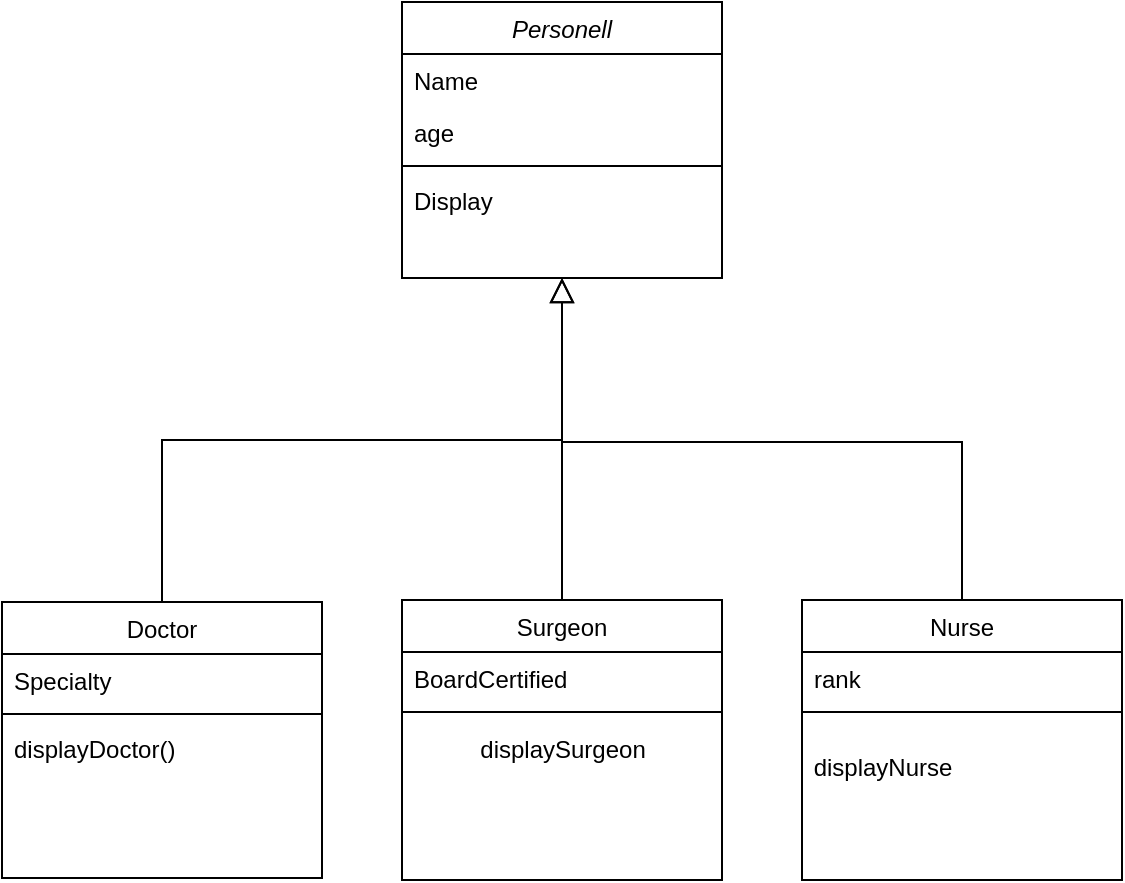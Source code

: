 <mxfile version="22.0.3" type="device">
  <diagram id="C5RBs43oDa-KdzZeNtuy" name="Page-1">
    <mxGraphModel dx="1434" dy="854" grid="1" gridSize="10" guides="1" tooltips="1" connect="1" arrows="1" fold="1" page="1" pageScale="1" pageWidth="827" pageHeight="1169" math="0" shadow="0">
      <root>
        <mxCell id="WIyWlLk6GJQsqaUBKTNV-0" />
        <mxCell id="WIyWlLk6GJQsqaUBKTNV-1" parent="WIyWlLk6GJQsqaUBKTNV-0" />
        <mxCell id="5GGwj4HAgpR7J3gIFafJ-4" value="Personell" style="swimlane;fontStyle=2;align=center;verticalAlign=top;childLayout=stackLayout;horizontal=1;startSize=26;horizontalStack=0;resizeParent=1;resizeLast=0;collapsible=1;marginBottom=0;rounded=0;shadow=0;strokeWidth=1;" vertex="1" parent="WIyWlLk6GJQsqaUBKTNV-1">
          <mxGeometry x="360" y="240" width="160" height="138" as="geometry">
            <mxRectangle x="230" y="140" width="160" height="26" as="alternateBounds" />
          </mxGeometry>
        </mxCell>
        <mxCell id="5GGwj4HAgpR7J3gIFafJ-5" value="Name" style="text;align=left;verticalAlign=top;spacingLeft=4;spacingRight=4;overflow=hidden;rotatable=0;points=[[0,0.5],[1,0.5]];portConstraint=eastwest;" vertex="1" parent="5GGwj4HAgpR7J3gIFafJ-4">
          <mxGeometry y="26" width="160" height="26" as="geometry" />
        </mxCell>
        <mxCell id="5GGwj4HAgpR7J3gIFafJ-6" value="age" style="text;align=left;verticalAlign=top;spacingLeft=4;spacingRight=4;overflow=hidden;rotatable=0;points=[[0,0.5],[1,0.5]];portConstraint=eastwest;rounded=0;shadow=0;html=0;" vertex="1" parent="5GGwj4HAgpR7J3gIFafJ-4">
          <mxGeometry y="52" width="160" height="26" as="geometry" />
        </mxCell>
        <mxCell id="5GGwj4HAgpR7J3gIFafJ-8" value="" style="line;html=1;strokeWidth=1;align=left;verticalAlign=middle;spacingTop=-1;spacingLeft=3;spacingRight=3;rotatable=0;labelPosition=right;points=[];portConstraint=eastwest;" vertex="1" parent="5GGwj4HAgpR7J3gIFafJ-4">
          <mxGeometry y="78" width="160" height="8" as="geometry" />
        </mxCell>
        <mxCell id="5GGwj4HAgpR7J3gIFafJ-9" value="Display" style="text;align=left;verticalAlign=top;spacingLeft=4;spacingRight=4;overflow=hidden;rotatable=0;points=[[0,0.5],[1,0.5]];portConstraint=eastwest;" vertex="1" parent="5GGwj4HAgpR7J3gIFafJ-4">
          <mxGeometry y="86" width="160" height="26" as="geometry" />
        </mxCell>
        <mxCell id="5GGwj4HAgpR7J3gIFafJ-10" value="Doctor" style="swimlane;fontStyle=0;align=center;verticalAlign=top;childLayout=stackLayout;horizontal=1;startSize=26;horizontalStack=0;resizeParent=1;resizeLast=0;collapsible=1;marginBottom=0;rounded=0;shadow=0;strokeWidth=1;" vertex="1" parent="WIyWlLk6GJQsqaUBKTNV-1">
          <mxGeometry x="160" y="540" width="160" height="138" as="geometry">
            <mxRectangle x="130" y="380" width="160" height="26" as="alternateBounds" />
          </mxGeometry>
        </mxCell>
        <mxCell id="5GGwj4HAgpR7J3gIFafJ-12" value="Specialty" style="text;align=left;verticalAlign=top;spacingLeft=4;spacingRight=4;overflow=hidden;rotatable=0;points=[[0,0.5],[1,0.5]];portConstraint=eastwest;rounded=0;shadow=0;html=0;" vertex="1" parent="5GGwj4HAgpR7J3gIFafJ-10">
          <mxGeometry y="26" width="160" height="26" as="geometry" />
        </mxCell>
        <mxCell id="5GGwj4HAgpR7J3gIFafJ-13" value="" style="line;html=1;strokeWidth=1;align=left;verticalAlign=middle;spacingTop=-1;spacingLeft=3;spacingRight=3;rotatable=0;labelPosition=right;points=[];portConstraint=eastwest;" vertex="1" parent="5GGwj4HAgpR7J3gIFafJ-10">
          <mxGeometry y="52" width="160" height="8" as="geometry" />
        </mxCell>
        <mxCell id="5GGwj4HAgpR7J3gIFafJ-15" value="displayDoctor()" style="text;align=left;verticalAlign=top;spacingLeft=4;spacingRight=4;overflow=hidden;rotatable=0;points=[[0,0.5],[1,0.5]];portConstraint=eastwest;" vertex="1" parent="5GGwj4HAgpR7J3gIFafJ-10">
          <mxGeometry y="60" width="160" height="26" as="geometry" />
        </mxCell>
        <mxCell id="5GGwj4HAgpR7J3gIFafJ-16" value="" style="endArrow=block;endSize=10;endFill=0;shadow=0;strokeWidth=1;rounded=0;edgeStyle=elbowEdgeStyle;elbow=vertical;" edge="1" parent="WIyWlLk6GJQsqaUBKTNV-1" source="5GGwj4HAgpR7J3gIFafJ-10" target="5GGwj4HAgpR7J3gIFafJ-4">
          <mxGeometry width="160" relative="1" as="geometry">
            <mxPoint x="250" y="383" as="sourcePoint" />
            <mxPoint x="250" y="383" as="targetPoint" />
          </mxGeometry>
        </mxCell>
        <mxCell id="5GGwj4HAgpR7J3gIFafJ-17" value="Surgeon" style="swimlane;fontStyle=0;align=center;verticalAlign=top;childLayout=stackLayout;horizontal=1;startSize=26;horizontalStack=0;resizeParent=1;resizeLast=0;collapsible=1;marginBottom=0;rounded=0;shadow=0;strokeWidth=1;" vertex="1" parent="WIyWlLk6GJQsqaUBKTNV-1">
          <mxGeometry x="360" y="539" width="160" height="140" as="geometry">
            <mxRectangle x="340" y="380" width="170" height="26" as="alternateBounds" />
          </mxGeometry>
        </mxCell>
        <mxCell id="5GGwj4HAgpR7J3gIFafJ-18" value="BoardCertified " style="text;align=left;verticalAlign=top;spacingLeft=4;spacingRight=4;overflow=hidden;rotatable=0;points=[[0,0.5],[1,0.5]];portConstraint=eastwest;" vertex="1" parent="5GGwj4HAgpR7J3gIFafJ-17">
          <mxGeometry y="26" width="160" height="26" as="geometry" />
        </mxCell>
        <mxCell id="5GGwj4HAgpR7J3gIFafJ-19" value="" style="line;html=1;strokeWidth=1;align=left;verticalAlign=middle;spacingTop=-1;spacingLeft=3;spacingRight=3;rotatable=0;labelPosition=right;points=[];portConstraint=eastwest;" vertex="1" parent="5GGwj4HAgpR7J3gIFafJ-17">
          <mxGeometry y="52" width="160" height="8" as="geometry" />
        </mxCell>
        <mxCell id="5GGwj4HAgpR7J3gIFafJ-41" value="displaySurgeon" style="text;html=1;align=center;verticalAlign=middle;resizable=0;points=[];autosize=1;strokeColor=none;fillColor=none;" vertex="1" parent="5GGwj4HAgpR7J3gIFafJ-17">
          <mxGeometry y="60" width="160" height="30" as="geometry" />
        </mxCell>
        <mxCell id="5GGwj4HAgpR7J3gIFafJ-20" value="" style="endArrow=block;endSize=10;endFill=0;shadow=0;strokeWidth=1;rounded=0;edgeStyle=elbowEdgeStyle;elbow=vertical;" edge="1" parent="WIyWlLk6GJQsqaUBKTNV-1" source="5GGwj4HAgpR7J3gIFafJ-17" target="5GGwj4HAgpR7J3gIFafJ-4">
          <mxGeometry width="160" relative="1" as="geometry">
            <mxPoint x="260" y="553" as="sourcePoint" />
            <mxPoint x="360" y="451" as="targetPoint" />
          </mxGeometry>
        </mxCell>
        <mxCell id="5GGwj4HAgpR7J3gIFafJ-37" value="Nurse" style="swimlane;fontStyle=0;align=center;verticalAlign=top;childLayout=stackLayout;horizontal=1;startSize=26;horizontalStack=0;resizeParent=1;resizeLast=0;collapsible=1;marginBottom=0;rounded=0;shadow=0;strokeWidth=1;" vertex="1" parent="WIyWlLk6GJQsqaUBKTNV-1">
          <mxGeometry x="560" y="539" width="160" height="140" as="geometry">
            <mxRectangle x="340" y="380" width="170" height="26" as="alternateBounds" />
          </mxGeometry>
        </mxCell>
        <mxCell id="5GGwj4HAgpR7J3gIFafJ-38" value="rank" style="text;align=left;verticalAlign=top;spacingLeft=4;spacingRight=4;overflow=hidden;rotatable=0;points=[[0,0.5],[1,0.5]];portConstraint=eastwest;" vertex="1" parent="5GGwj4HAgpR7J3gIFafJ-37">
          <mxGeometry y="26" width="160" height="26" as="geometry" />
        </mxCell>
        <mxCell id="5GGwj4HAgpR7J3gIFafJ-39" value="" style="line;html=1;strokeWidth=1;align=left;verticalAlign=middle;spacingTop=-1;spacingLeft=3;spacingRight=3;rotatable=0;labelPosition=right;points=[];portConstraint=eastwest;" vertex="1" parent="5GGwj4HAgpR7J3gIFafJ-37">
          <mxGeometry y="52" width="160" height="8" as="geometry" />
        </mxCell>
        <mxCell id="5GGwj4HAgpR7J3gIFafJ-40" value="" style="endArrow=none;html=1;rounded=0;exitX=0.5;exitY=0;exitDx=0;exitDy=0;" edge="1" parent="WIyWlLk6GJQsqaUBKTNV-1" source="5GGwj4HAgpR7J3gIFafJ-37">
          <mxGeometry width="50" height="50" relative="1" as="geometry">
            <mxPoint x="710" y="540" as="sourcePoint" />
            <mxPoint x="440" y="460" as="targetPoint" />
            <Array as="points">
              <mxPoint x="640" y="460" />
            </Array>
          </mxGeometry>
        </mxCell>
        <mxCell id="5GGwj4HAgpR7J3gIFafJ-42" value="displayNurse" style="text;html=1;align=center;verticalAlign=middle;resizable=0;points=[];autosize=1;strokeColor=none;fillColor=none;" vertex="1" parent="WIyWlLk6GJQsqaUBKTNV-1">
          <mxGeometry x="555" y="608" width="90" height="30" as="geometry" />
        </mxCell>
      </root>
    </mxGraphModel>
  </diagram>
</mxfile>
